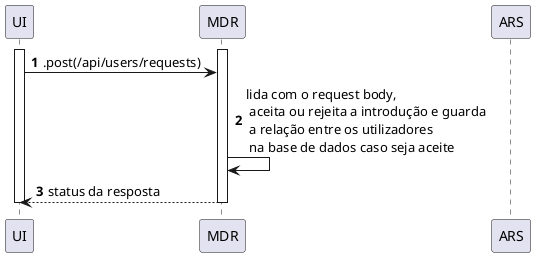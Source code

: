 @startuml
autonumber
'hide footbox

participant "UI" as ui
participant "MDR" as mdr
participant "ARS" as ars


activate ui
activate mdr
ui->mdr: .post(/api/users/requests)
mdr->mdr: lida com o request body,\n aceita ou rejeita a introdução e guarda \n a relação entre os utilizadores  \n na base de dados caso seja aceite
mdr-->ui: status da resposta
deactivate ui
deactivate mdr
@enduml
